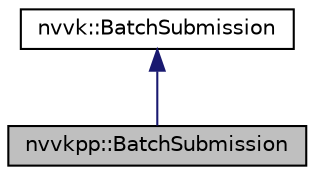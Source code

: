 digraph "nvvkpp::BatchSubmission"
{
 // LATEX_PDF_SIZE
  edge [fontname="Helvetica",fontsize="10",labelfontname="Helvetica",labelfontsize="10"];
  node [fontname="Helvetica",fontsize="10",shape=record];
  Node1 [label="nvvkpp::BatchSubmission",height=0.2,width=0.4,color="black", fillcolor="grey75", style="filled", fontcolor="black",tooltip=" "];
  Node2 -> Node1 [dir="back",color="midnightblue",fontsize="10",style="solid",fontname="Helvetica"];
  Node2 [label="nvvk::BatchSubmission",height=0.2,width=0.4,color="black", fillcolor="white", style="filled",URL="$classnvvk_1_1_batch_submission.html",tooltip=" "];
}
